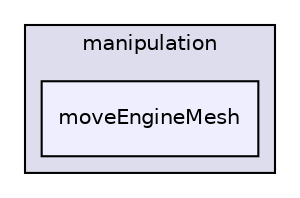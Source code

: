 digraph "applications/utilities/mesh/manipulation/moveEngineMesh" {
  bgcolor=transparent;
  compound=true
  node [ fontsize="10", fontname="Helvetica"];
  edge [ labelfontsize="10", labelfontname="Helvetica"];
  subgraph clusterdir_15449a1ef4a09517cc5e2efa6b11565e {
    graph [ bgcolor="#ddddee", pencolor="black", label="manipulation" fontname="Helvetica", fontsize="10", URL="dir_15449a1ef4a09517cc5e2efa6b11565e.html"]
  dir_4ff2fcefaad11ff1497149b736257e6d [shape=box, label="moveEngineMesh", style="filled", fillcolor="#eeeeff", pencolor="black", URL="dir_4ff2fcefaad11ff1497149b736257e6d.html"];
  }
}
